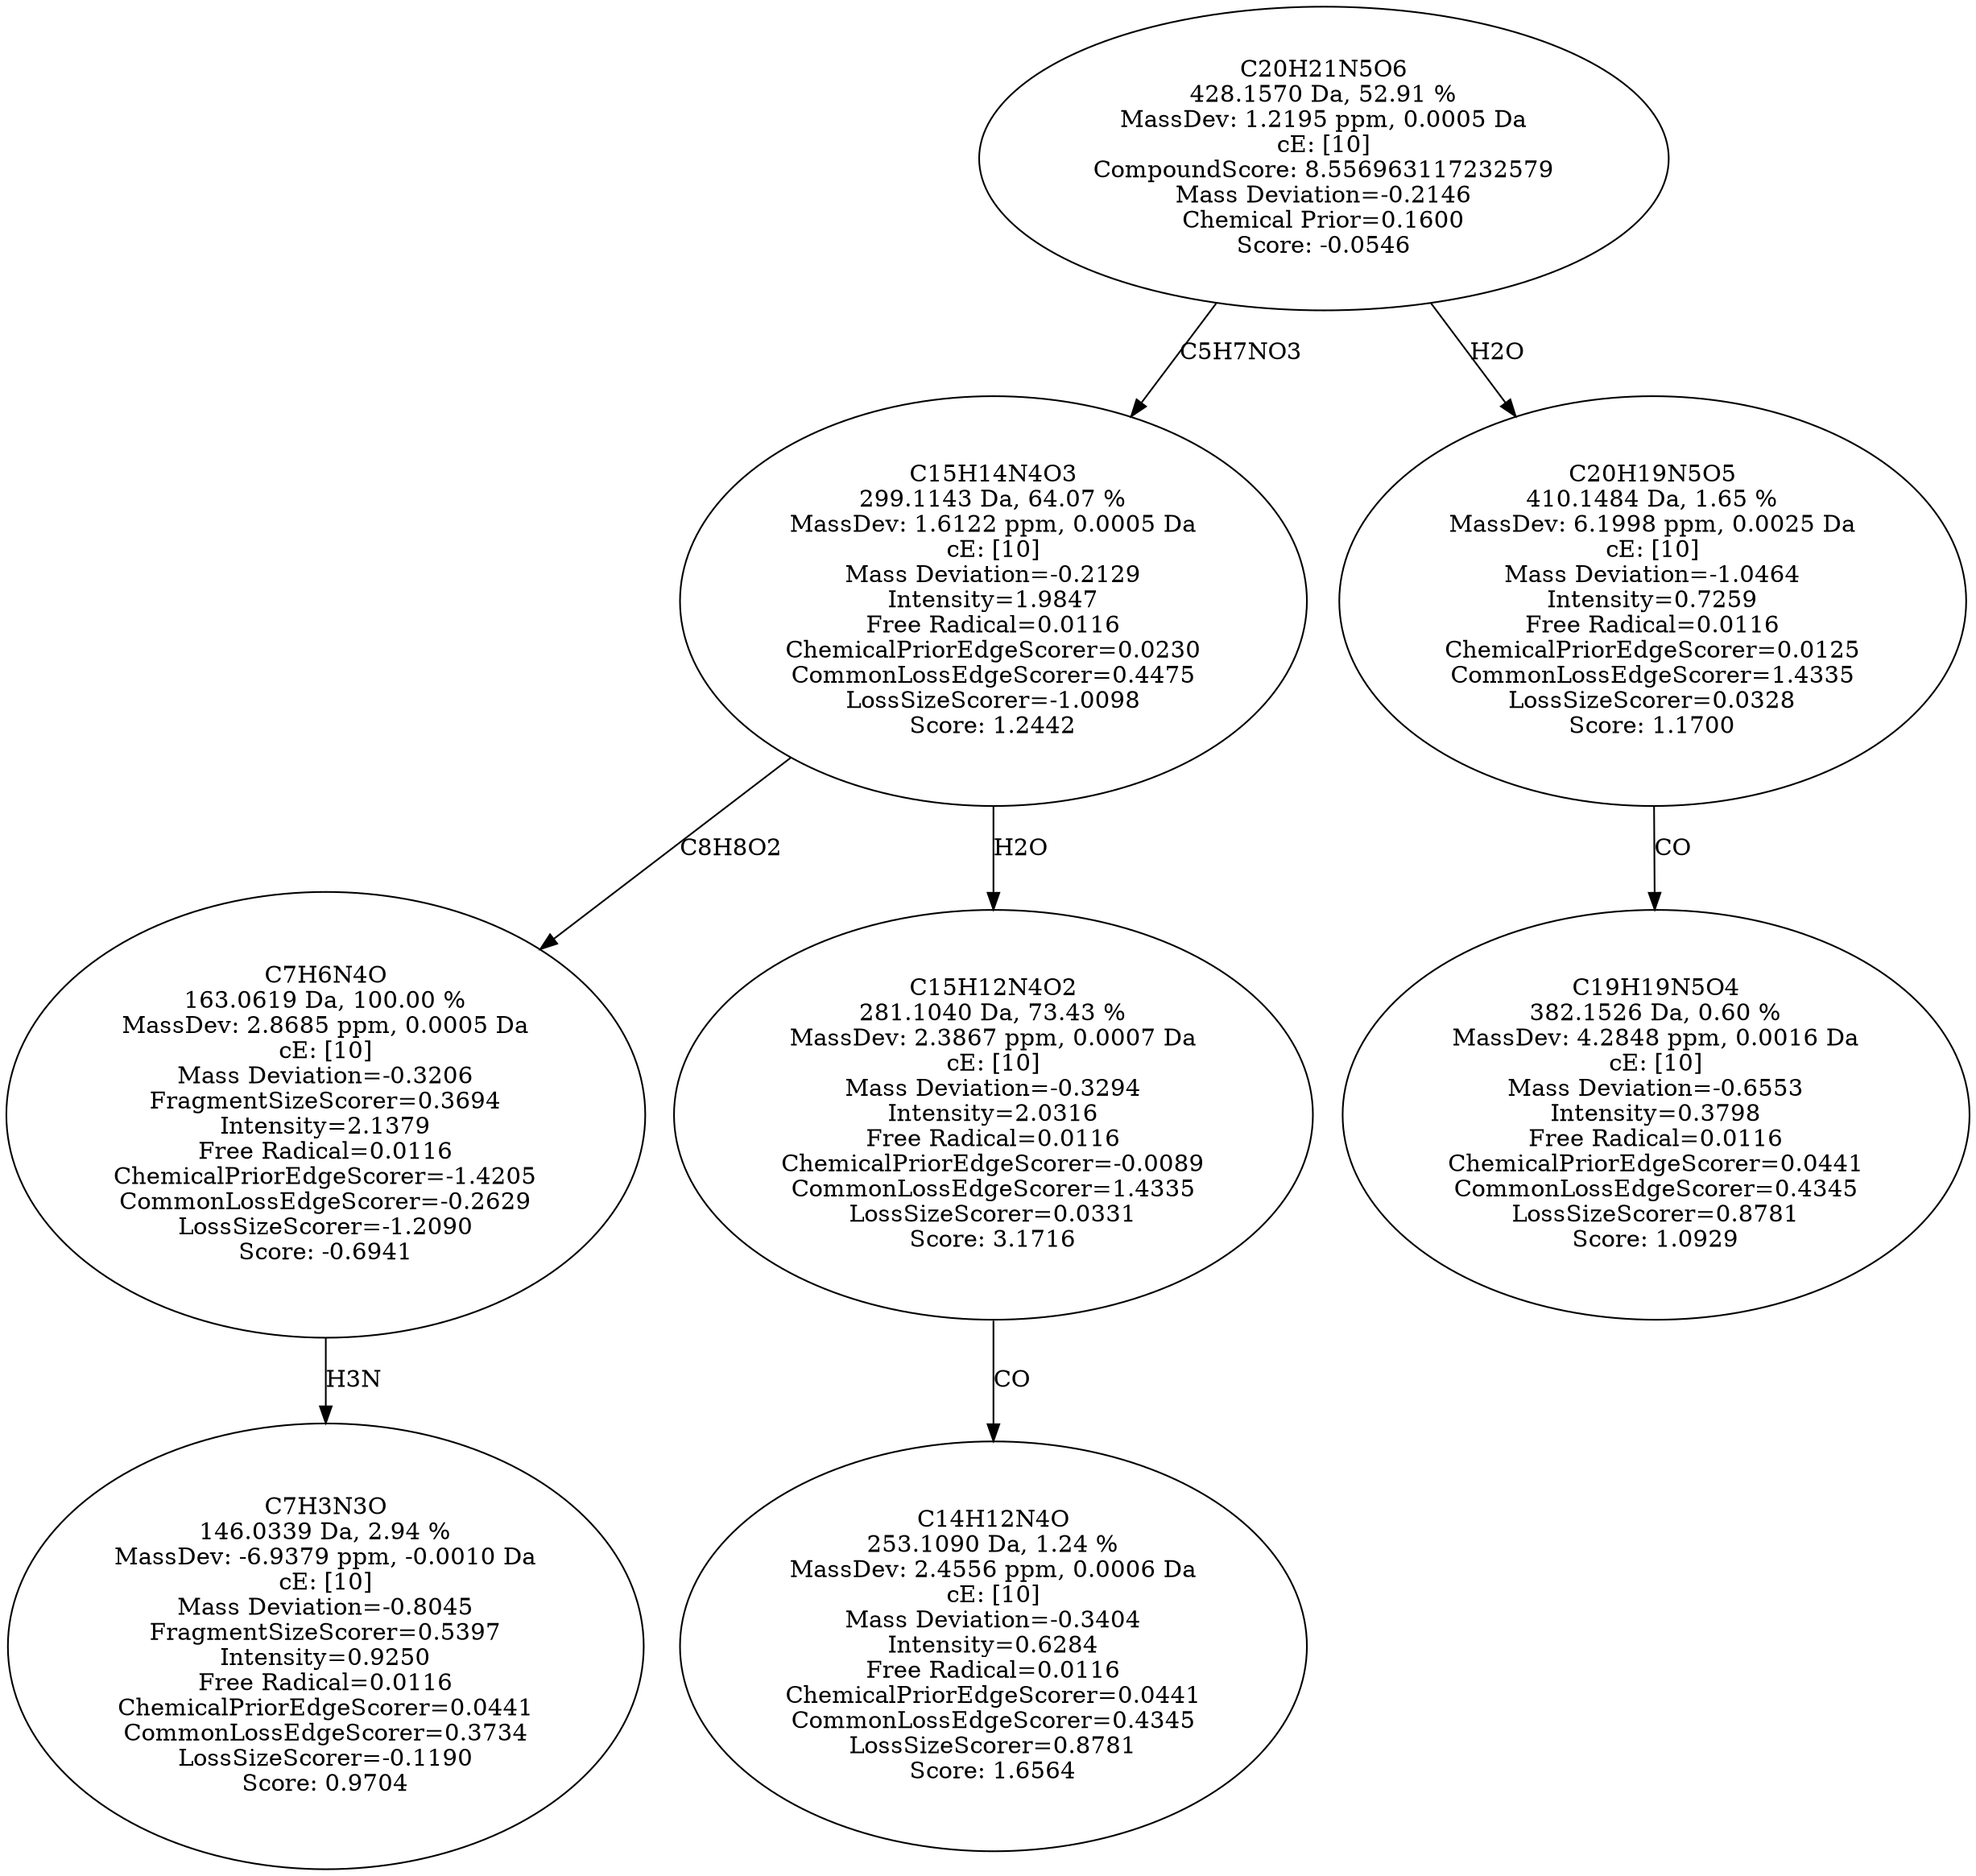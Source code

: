 strict digraph {
v1 [label="C7H3N3O\n146.0339 Da, 2.94 %\nMassDev: -6.9379 ppm, -0.0010 Da\ncE: [10]\nMass Deviation=-0.8045\nFragmentSizeScorer=0.5397\nIntensity=0.9250\nFree Radical=0.0116\nChemicalPriorEdgeScorer=0.0441\nCommonLossEdgeScorer=0.3734\nLossSizeScorer=-0.1190\nScore: 0.9704"];
v2 [label="C7H6N4O\n163.0619 Da, 100.00 %\nMassDev: 2.8685 ppm, 0.0005 Da\ncE: [10]\nMass Deviation=-0.3206\nFragmentSizeScorer=0.3694\nIntensity=2.1379\nFree Radical=0.0116\nChemicalPriorEdgeScorer=-1.4205\nCommonLossEdgeScorer=-0.2629\nLossSizeScorer=-1.2090\nScore: -0.6941"];
v3 [label="C14H12N4O\n253.1090 Da, 1.24 %\nMassDev: 2.4556 ppm, 0.0006 Da\ncE: [10]\nMass Deviation=-0.3404\nIntensity=0.6284\nFree Radical=0.0116\nChemicalPriorEdgeScorer=0.0441\nCommonLossEdgeScorer=0.4345\nLossSizeScorer=0.8781\nScore: 1.6564"];
v4 [label="C15H12N4O2\n281.1040 Da, 73.43 %\nMassDev: 2.3867 ppm, 0.0007 Da\ncE: [10]\nMass Deviation=-0.3294\nIntensity=2.0316\nFree Radical=0.0116\nChemicalPriorEdgeScorer=-0.0089\nCommonLossEdgeScorer=1.4335\nLossSizeScorer=0.0331\nScore: 3.1716"];
v5 [label="C15H14N4O3\n299.1143 Da, 64.07 %\nMassDev: 1.6122 ppm, 0.0005 Da\ncE: [10]\nMass Deviation=-0.2129\nIntensity=1.9847\nFree Radical=0.0116\nChemicalPriorEdgeScorer=0.0230\nCommonLossEdgeScorer=0.4475\nLossSizeScorer=-1.0098\nScore: 1.2442"];
v6 [label="C19H19N5O4\n382.1526 Da, 0.60 %\nMassDev: 4.2848 ppm, 0.0016 Da\ncE: [10]\nMass Deviation=-0.6553\nIntensity=0.3798\nFree Radical=0.0116\nChemicalPriorEdgeScorer=0.0441\nCommonLossEdgeScorer=0.4345\nLossSizeScorer=0.8781\nScore: 1.0929"];
v7 [label="C20H19N5O5\n410.1484 Da, 1.65 %\nMassDev: 6.1998 ppm, 0.0025 Da\ncE: [10]\nMass Deviation=-1.0464\nIntensity=0.7259\nFree Radical=0.0116\nChemicalPriorEdgeScorer=0.0125\nCommonLossEdgeScorer=1.4335\nLossSizeScorer=0.0328\nScore: 1.1700"];
v8 [label="C20H21N5O6\n428.1570 Da, 52.91 %\nMassDev: 1.2195 ppm, 0.0005 Da\ncE: [10]\nCompoundScore: 8.556963117232579\nMass Deviation=-0.2146\nChemical Prior=0.1600\nScore: -0.0546"];
v2 -> v1 [label="H3N"];
v5 -> v2 [label="C8H8O2"];
v4 -> v3 [label="CO"];
v5 -> v4 [label="H2O"];
v8 -> v5 [label="C5H7NO3"];
v7 -> v6 [label="CO"];
v8 -> v7 [label="H2O"];
}